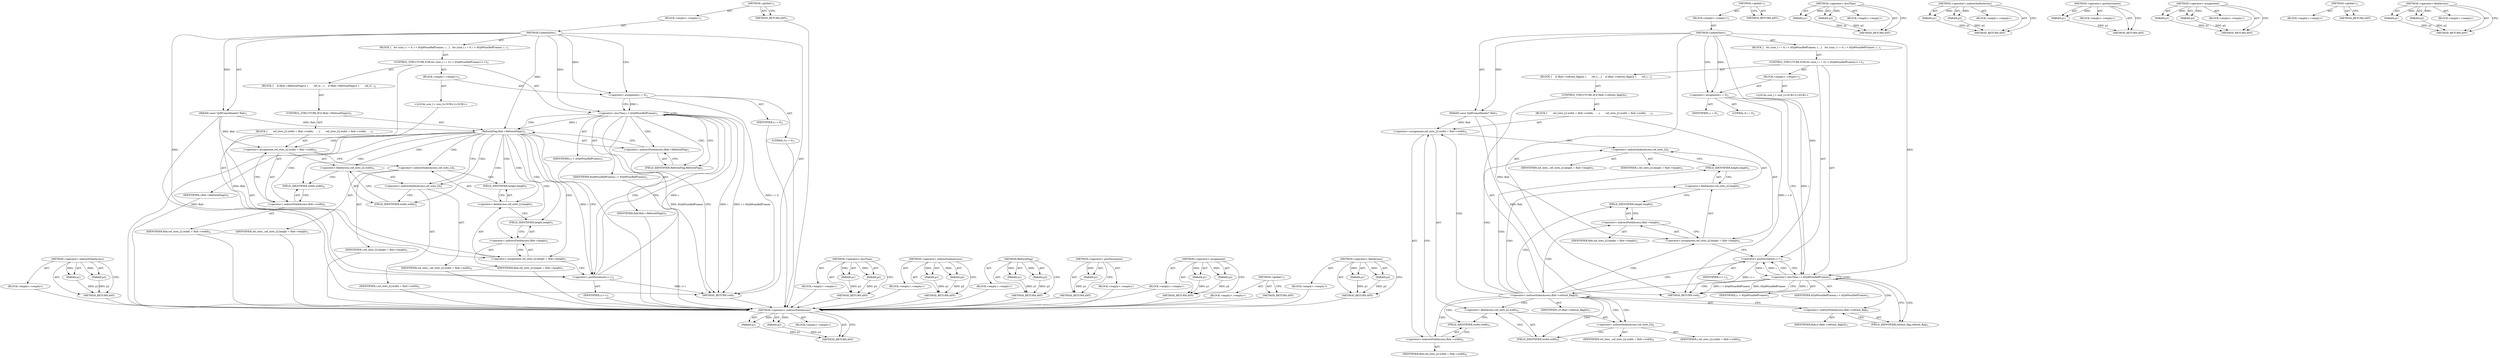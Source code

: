 digraph "&lt;operator&gt;.fieldAccess" {
vulnerable_88 [label=<(METHOD,&lt;operator&gt;.indirectFieldAccess)>];
vulnerable_89 [label=<(PARAM,p1)>];
vulnerable_90 [label=<(PARAM,p2)>];
vulnerable_91 [label=<(BLOCK,&lt;empty&gt;,&lt;empty&gt;)>];
vulnerable_92 [label=<(METHOD_RETURN,ANY)>];
vulnerable_6 [label=<(METHOD,&lt;global&gt;)<SUB>1</SUB>>];
vulnerable_7 [label=<(BLOCK,&lt;empty&gt;,&lt;empty&gt;)<SUB>1</SUB>>];
vulnerable_8 [label=<(METHOD,UpdateSlots)<SUB>1</SUB>>];
vulnerable_9 [label=<(PARAM,const Vp9FrameHeader* fhdr)<SUB>1</SUB>>];
vulnerable_10 [label=<(BLOCK,{
   for (size_t i = 0; i &lt; kVp9NumRefFrames; i...,{
   for (size_t i = 0; i &lt; kVp9NumRefFrames; i...)<SUB>1</SUB>>];
vulnerable_11 [label=<(CONTROL_STRUCTURE,FOR,for (size_t i = 0;i &lt; kVp9NumRefFrames;i++))<SUB>2</SUB>>];
vulnerable_12 [label=<(BLOCK,&lt;empty&gt;,&lt;empty&gt;)<SUB>2</SUB>>];
vulnerable_13 [label="<(LOCAL,size_t i: size_t)<SUB>2</SUB>>"];
vulnerable_14 [label=<(&lt;operator&gt;.assignment,i = 0)<SUB>2</SUB>>];
vulnerable_15 [label=<(IDENTIFIER,i,i = 0)<SUB>2</SUB>>];
vulnerable_16 [label=<(LITERAL,0,i = 0)<SUB>2</SUB>>];
vulnerable_17 [label=<(&lt;operator&gt;.lessThan,i &lt; kVp9NumRefFrames)<SUB>2</SUB>>];
vulnerable_18 [label=<(IDENTIFIER,i,i &lt; kVp9NumRefFrames)<SUB>2</SUB>>];
vulnerable_19 [label=<(IDENTIFIER,kVp9NumRefFrames,i &lt; kVp9NumRefFrames)<SUB>2</SUB>>];
vulnerable_20 [label=<(&lt;operator&gt;.postIncrement,i++)<SUB>2</SUB>>];
vulnerable_21 [label=<(IDENTIFIER,i,i++)<SUB>2</SUB>>];
vulnerable_22 [label=<(BLOCK,{
    if (fhdr-&gt;RefreshFlag(i)) {
       ref_sl...,{
    if (fhdr-&gt;RefreshFlag(i)) {
       ref_sl...)<SUB>2</SUB>>];
vulnerable_23 [label=<(CONTROL_STRUCTURE,IF,if (fhdr-&gt;RefreshFlag(i)))<SUB>3</SUB>>];
vulnerable_24 [label=<(RefreshFlag,fhdr-&gt;RefreshFlag(i))<SUB>3</SUB>>];
vulnerable_25 [label=<(&lt;operator&gt;.indirectFieldAccess,fhdr-&gt;RefreshFlag)<SUB>3</SUB>>];
vulnerable_26 [label=<(IDENTIFIER,fhdr,fhdr-&gt;RefreshFlag(i))<SUB>3</SUB>>];
vulnerable_27 [label=<(FIELD_IDENTIFIER,RefreshFlag,RefreshFlag)<SUB>3</SUB>>];
vulnerable_28 [label=<(IDENTIFIER,i,fhdr-&gt;RefreshFlag(i))<SUB>3</SUB>>];
vulnerable_29 [label=<(BLOCK,{
       ref_slots_[i].width = fhdr-&gt;width;
   ...,{
       ref_slots_[i].width = fhdr-&gt;width;
   ...)<SUB>3</SUB>>];
vulnerable_30 [label=<(&lt;operator&gt;.assignment,ref_slots_[i].width = fhdr-&gt;width)<SUB>4</SUB>>];
vulnerable_31 [label=<(&lt;operator&gt;.fieldAccess,ref_slots_[i].width)<SUB>4</SUB>>];
vulnerable_32 [label=<(&lt;operator&gt;.indirectIndexAccess,ref_slots_[i])<SUB>4</SUB>>];
vulnerable_33 [label=<(IDENTIFIER,ref_slots_,ref_slots_[i].width = fhdr-&gt;width)<SUB>4</SUB>>];
vulnerable_34 [label=<(IDENTIFIER,i,ref_slots_[i].width = fhdr-&gt;width)<SUB>4</SUB>>];
vulnerable_35 [label=<(FIELD_IDENTIFIER,width,width)<SUB>4</SUB>>];
vulnerable_36 [label=<(&lt;operator&gt;.indirectFieldAccess,fhdr-&gt;width)<SUB>4</SUB>>];
vulnerable_37 [label=<(IDENTIFIER,fhdr,ref_slots_[i].width = fhdr-&gt;width)<SUB>4</SUB>>];
vulnerable_38 [label=<(FIELD_IDENTIFIER,width,width)<SUB>4</SUB>>];
vulnerable_39 [label=<(&lt;operator&gt;.assignment,ref_slots_[i].height = fhdr-&gt;height)<SUB>5</SUB>>];
vulnerable_40 [label=<(&lt;operator&gt;.fieldAccess,ref_slots_[i].height)<SUB>5</SUB>>];
vulnerable_41 [label=<(&lt;operator&gt;.indirectIndexAccess,ref_slots_[i])<SUB>5</SUB>>];
vulnerable_42 [label=<(IDENTIFIER,ref_slots_,ref_slots_[i].height = fhdr-&gt;height)<SUB>5</SUB>>];
vulnerable_43 [label=<(IDENTIFIER,i,ref_slots_[i].height = fhdr-&gt;height)<SUB>5</SUB>>];
vulnerable_44 [label=<(FIELD_IDENTIFIER,height,height)<SUB>5</SUB>>];
vulnerable_45 [label=<(&lt;operator&gt;.indirectFieldAccess,fhdr-&gt;height)<SUB>5</SUB>>];
vulnerable_46 [label=<(IDENTIFIER,fhdr,ref_slots_[i].height = fhdr-&gt;height)<SUB>5</SUB>>];
vulnerable_47 [label=<(FIELD_IDENTIFIER,height,height)<SUB>5</SUB>>];
vulnerable_48 [label=<(METHOD_RETURN,void)<SUB>1</SUB>>];
vulnerable_50 [label=<(METHOD_RETURN,ANY)<SUB>1</SUB>>];
vulnerable_74 [label=<(METHOD,&lt;operator&gt;.lessThan)>];
vulnerable_75 [label=<(PARAM,p1)>];
vulnerable_76 [label=<(PARAM,p2)>];
vulnerable_77 [label=<(BLOCK,&lt;empty&gt;,&lt;empty&gt;)>];
vulnerable_78 [label=<(METHOD_RETURN,ANY)>];
vulnerable_98 [label=<(METHOD,&lt;operator&gt;.indirectIndexAccess)>];
vulnerable_99 [label=<(PARAM,p1)>];
vulnerable_100 [label=<(PARAM,p2)>];
vulnerable_101 [label=<(BLOCK,&lt;empty&gt;,&lt;empty&gt;)>];
vulnerable_102 [label=<(METHOD_RETURN,ANY)>];
vulnerable_83 [label=<(METHOD,RefreshFlag)>];
vulnerable_84 [label=<(PARAM,p1)>];
vulnerable_85 [label=<(PARAM,p2)>];
vulnerable_86 [label=<(BLOCK,&lt;empty&gt;,&lt;empty&gt;)>];
vulnerable_87 [label=<(METHOD_RETURN,ANY)>];
vulnerable_79 [label=<(METHOD,&lt;operator&gt;.postIncrement)>];
vulnerable_80 [label=<(PARAM,p1)>];
vulnerable_81 [label=<(BLOCK,&lt;empty&gt;,&lt;empty&gt;)>];
vulnerable_82 [label=<(METHOD_RETURN,ANY)>];
vulnerable_69 [label=<(METHOD,&lt;operator&gt;.assignment)>];
vulnerable_70 [label=<(PARAM,p1)>];
vulnerable_71 [label=<(PARAM,p2)>];
vulnerable_72 [label=<(BLOCK,&lt;empty&gt;,&lt;empty&gt;)>];
vulnerable_73 [label=<(METHOD_RETURN,ANY)>];
vulnerable_63 [label=<(METHOD,&lt;global&gt;)<SUB>1</SUB>>];
vulnerable_64 [label=<(BLOCK,&lt;empty&gt;,&lt;empty&gt;)>];
vulnerable_65 [label=<(METHOD_RETURN,ANY)>];
vulnerable_93 [label=<(METHOD,&lt;operator&gt;.fieldAccess)>];
vulnerable_94 [label=<(PARAM,p1)>];
vulnerable_95 [label=<(PARAM,p2)>];
vulnerable_96 [label=<(BLOCK,&lt;empty&gt;,&lt;empty&gt;)>];
vulnerable_97 [label=<(METHOD_RETURN,ANY)>];
fixed_88 [label=<(METHOD,&lt;operator&gt;.indirectFieldAccess)>];
fixed_89 [label=<(PARAM,p1)>];
fixed_90 [label=<(PARAM,p2)>];
fixed_91 [label=<(BLOCK,&lt;empty&gt;,&lt;empty&gt;)>];
fixed_92 [label=<(METHOD_RETURN,ANY)>];
fixed_6 [label=<(METHOD,&lt;global&gt;)<SUB>1</SUB>>];
fixed_7 [label=<(BLOCK,&lt;empty&gt;,&lt;empty&gt;)<SUB>1</SUB>>];
fixed_8 [label=<(METHOD,UpdateSlots)<SUB>1</SUB>>];
fixed_9 [label=<(PARAM,const Vp9FrameHeader* fhdr)<SUB>1</SUB>>];
fixed_10 [label=<(BLOCK,{
   for (size_t i = 0; i &lt; kVp9NumRefFrames; i...,{
   for (size_t i = 0; i &lt; kVp9NumRefFrames; i...)<SUB>1</SUB>>];
fixed_11 [label=<(CONTROL_STRUCTURE,FOR,for (size_t i = 0;i &lt; kVp9NumRefFrames;i++))<SUB>2</SUB>>];
fixed_12 [label=<(BLOCK,&lt;empty&gt;,&lt;empty&gt;)<SUB>2</SUB>>];
fixed_13 [label="<(LOCAL,size_t i: size_t)<SUB>2</SUB>>"];
fixed_14 [label=<(&lt;operator&gt;.assignment,i = 0)<SUB>2</SUB>>];
fixed_15 [label=<(IDENTIFIER,i,i = 0)<SUB>2</SUB>>];
fixed_16 [label=<(LITERAL,0,i = 0)<SUB>2</SUB>>];
fixed_17 [label=<(&lt;operator&gt;.lessThan,i &lt; kVp9NumRefFrames)<SUB>2</SUB>>];
fixed_18 [label=<(IDENTIFIER,i,i &lt; kVp9NumRefFrames)<SUB>2</SUB>>];
fixed_19 [label=<(IDENTIFIER,kVp9NumRefFrames,i &lt; kVp9NumRefFrames)<SUB>2</SUB>>];
fixed_20 [label=<(&lt;operator&gt;.postIncrement,i++)<SUB>2</SUB>>];
fixed_21 [label=<(IDENTIFIER,i,i++)<SUB>2</SUB>>];
fixed_22 [label=<(BLOCK,{
    if (fhdr-&gt;refresh_flag[i]) {
       ref_s...,{
    if (fhdr-&gt;refresh_flag[i]) {
       ref_s...)<SUB>2</SUB>>];
fixed_23 [label=<(CONTROL_STRUCTURE,IF,if (fhdr-&gt;refresh_flag[i]))<SUB>3</SUB>>];
fixed_24 [label=<(&lt;operator&gt;.indirectIndexAccess,fhdr-&gt;refresh_flag[i])<SUB>3</SUB>>];
fixed_25 [label=<(&lt;operator&gt;.indirectFieldAccess,fhdr-&gt;refresh_flag)<SUB>3</SUB>>];
fixed_26 [label=<(IDENTIFIER,fhdr,if (fhdr-&gt;refresh_flag[i]))<SUB>3</SUB>>];
fixed_27 [label=<(FIELD_IDENTIFIER,refresh_flag,refresh_flag)<SUB>3</SUB>>];
fixed_28 [label=<(IDENTIFIER,i,if (fhdr-&gt;refresh_flag[i]))<SUB>3</SUB>>];
fixed_29 [label=<(BLOCK,{
       ref_slots_[i].width = fhdr-&gt;width;
   ...,{
       ref_slots_[i].width = fhdr-&gt;width;
   ...)<SUB>3</SUB>>];
fixed_30 [label=<(&lt;operator&gt;.assignment,ref_slots_[i].width = fhdr-&gt;width)<SUB>4</SUB>>];
fixed_31 [label=<(&lt;operator&gt;.fieldAccess,ref_slots_[i].width)<SUB>4</SUB>>];
fixed_32 [label=<(&lt;operator&gt;.indirectIndexAccess,ref_slots_[i])<SUB>4</SUB>>];
fixed_33 [label=<(IDENTIFIER,ref_slots_,ref_slots_[i].width = fhdr-&gt;width)<SUB>4</SUB>>];
fixed_34 [label=<(IDENTIFIER,i,ref_slots_[i].width = fhdr-&gt;width)<SUB>4</SUB>>];
fixed_35 [label=<(FIELD_IDENTIFIER,width,width)<SUB>4</SUB>>];
fixed_36 [label=<(&lt;operator&gt;.indirectFieldAccess,fhdr-&gt;width)<SUB>4</SUB>>];
fixed_37 [label=<(IDENTIFIER,fhdr,ref_slots_[i].width = fhdr-&gt;width)<SUB>4</SUB>>];
fixed_38 [label=<(FIELD_IDENTIFIER,width,width)<SUB>4</SUB>>];
fixed_39 [label=<(&lt;operator&gt;.assignment,ref_slots_[i].height = fhdr-&gt;height)<SUB>5</SUB>>];
fixed_40 [label=<(&lt;operator&gt;.fieldAccess,ref_slots_[i].height)<SUB>5</SUB>>];
fixed_41 [label=<(&lt;operator&gt;.indirectIndexAccess,ref_slots_[i])<SUB>5</SUB>>];
fixed_42 [label=<(IDENTIFIER,ref_slots_,ref_slots_[i].height = fhdr-&gt;height)<SUB>5</SUB>>];
fixed_43 [label=<(IDENTIFIER,i,ref_slots_[i].height = fhdr-&gt;height)<SUB>5</SUB>>];
fixed_44 [label=<(FIELD_IDENTIFIER,height,height)<SUB>5</SUB>>];
fixed_45 [label=<(&lt;operator&gt;.indirectFieldAccess,fhdr-&gt;height)<SUB>5</SUB>>];
fixed_46 [label=<(IDENTIFIER,fhdr,ref_slots_[i].height = fhdr-&gt;height)<SUB>5</SUB>>];
fixed_47 [label=<(FIELD_IDENTIFIER,height,height)<SUB>5</SUB>>];
fixed_48 [label=<(METHOD_RETURN,void)<SUB>1</SUB>>];
fixed_50 [label=<(METHOD_RETURN,ANY)<SUB>1</SUB>>];
fixed_74 [label=<(METHOD,&lt;operator&gt;.lessThan)>];
fixed_75 [label=<(PARAM,p1)>];
fixed_76 [label=<(PARAM,p2)>];
fixed_77 [label=<(BLOCK,&lt;empty&gt;,&lt;empty&gt;)>];
fixed_78 [label=<(METHOD_RETURN,ANY)>];
fixed_83 [label=<(METHOD,&lt;operator&gt;.indirectIndexAccess)>];
fixed_84 [label=<(PARAM,p1)>];
fixed_85 [label=<(PARAM,p2)>];
fixed_86 [label=<(BLOCK,&lt;empty&gt;,&lt;empty&gt;)>];
fixed_87 [label=<(METHOD_RETURN,ANY)>];
fixed_79 [label=<(METHOD,&lt;operator&gt;.postIncrement)>];
fixed_80 [label=<(PARAM,p1)>];
fixed_81 [label=<(BLOCK,&lt;empty&gt;,&lt;empty&gt;)>];
fixed_82 [label=<(METHOD_RETURN,ANY)>];
fixed_69 [label=<(METHOD,&lt;operator&gt;.assignment)>];
fixed_70 [label=<(PARAM,p1)>];
fixed_71 [label=<(PARAM,p2)>];
fixed_72 [label=<(BLOCK,&lt;empty&gt;,&lt;empty&gt;)>];
fixed_73 [label=<(METHOD_RETURN,ANY)>];
fixed_63 [label=<(METHOD,&lt;global&gt;)<SUB>1</SUB>>];
fixed_64 [label=<(BLOCK,&lt;empty&gt;,&lt;empty&gt;)>];
fixed_65 [label=<(METHOD_RETURN,ANY)>];
fixed_93 [label=<(METHOD,&lt;operator&gt;.fieldAccess)>];
fixed_94 [label=<(PARAM,p1)>];
fixed_95 [label=<(PARAM,p2)>];
fixed_96 [label=<(BLOCK,&lt;empty&gt;,&lt;empty&gt;)>];
fixed_97 [label=<(METHOD_RETURN,ANY)>];
vulnerable_88 -> vulnerable_89  [key=0, label="AST: "];
vulnerable_88 -> vulnerable_89  [key=1, label="DDG: "];
vulnerable_88 -> vulnerable_91  [key=0, label="AST: "];
vulnerable_88 -> vulnerable_90  [key=0, label="AST: "];
vulnerable_88 -> vulnerable_90  [key=1, label="DDG: "];
vulnerable_88 -> vulnerable_92  [key=0, label="AST: "];
vulnerable_88 -> vulnerable_92  [key=1, label="CFG: "];
vulnerable_89 -> vulnerable_92  [key=0, label="DDG: p1"];
vulnerable_90 -> vulnerable_92  [key=0, label="DDG: p2"];
vulnerable_91 -> fixed_88  [key=0];
vulnerable_92 -> fixed_88  [key=0];
vulnerable_6 -> vulnerable_7  [key=0, label="AST: "];
vulnerable_6 -> vulnerable_50  [key=0, label="AST: "];
vulnerable_6 -> vulnerable_50  [key=1, label="CFG: "];
vulnerable_7 -> vulnerable_8  [key=0, label="AST: "];
vulnerable_8 -> vulnerable_9  [key=0, label="AST: "];
vulnerable_8 -> vulnerable_9  [key=1, label="DDG: "];
vulnerable_8 -> vulnerable_10  [key=0, label="AST: "];
vulnerable_8 -> vulnerable_48  [key=0, label="AST: "];
vulnerable_8 -> vulnerable_14  [key=0, label="CFG: "];
vulnerable_8 -> vulnerable_14  [key=1, label="DDG: "];
vulnerable_8 -> vulnerable_17  [key=0, label="DDG: "];
vulnerable_8 -> vulnerable_20  [key=0, label="DDG: "];
vulnerable_8 -> vulnerable_24  [key=0, label="DDG: "];
vulnerable_9 -> vulnerable_48  [key=0, label="DDG: fhdr"];
vulnerable_9 -> vulnerable_24  [key=0, label="DDG: fhdr"];
vulnerable_9 -> vulnerable_30  [key=0, label="DDG: fhdr"];
vulnerable_9 -> vulnerable_39  [key=0, label="DDG: fhdr"];
vulnerable_10 -> vulnerable_11  [key=0, label="AST: "];
vulnerable_11 -> vulnerable_12  [key=0, label="AST: "];
vulnerable_11 -> vulnerable_17  [key=0, label="AST: "];
vulnerable_11 -> vulnerable_20  [key=0, label="AST: "];
vulnerable_11 -> vulnerable_22  [key=0, label="AST: "];
vulnerable_12 -> vulnerable_13  [key=0, label="AST: "];
vulnerable_12 -> vulnerable_14  [key=0, label="AST: "];
vulnerable_13 -> fixed_88  [key=0];
vulnerable_14 -> vulnerable_15  [key=0, label="AST: "];
vulnerable_14 -> vulnerable_16  [key=0, label="AST: "];
vulnerable_14 -> vulnerable_17  [key=0, label="CFG: "];
vulnerable_14 -> vulnerable_17  [key=1, label="DDG: i"];
vulnerable_14 -> vulnerable_48  [key=0, label="DDG: i = 0"];
vulnerable_15 -> fixed_88  [key=0];
vulnerable_16 -> fixed_88  [key=0];
vulnerable_17 -> vulnerable_18  [key=0, label="AST: "];
vulnerable_17 -> vulnerable_19  [key=0, label="AST: "];
vulnerable_17 -> vulnerable_48  [key=0, label="CFG: "];
vulnerable_17 -> vulnerable_48  [key=1, label="DDG: i"];
vulnerable_17 -> vulnerable_48  [key=2, label="DDG: i &lt; kVp9NumRefFrames"];
vulnerable_17 -> vulnerable_48  [key=3, label="DDG: kVp9NumRefFrames"];
vulnerable_17 -> vulnerable_27  [key=0, label="CFG: "];
vulnerable_17 -> vulnerable_27  [key=1, label="CDG: "];
vulnerable_17 -> vulnerable_24  [key=0, label="DDG: i"];
vulnerable_17 -> vulnerable_24  [key=1, label="CDG: "];
vulnerable_17 -> vulnerable_17  [key=0, label="CDG: "];
vulnerable_17 -> vulnerable_20  [key=0, label="CDG: "];
vulnerable_17 -> vulnerable_25  [key=0, label="CDG: "];
vulnerable_18 -> fixed_88  [key=0];
vulnerable_19 -> fixed_88  [key=0];
vulnerable_20 -> vulnerable_21  [key=0, label="AST: "];
vulnerable_20 -> vulnerable_17  [key=0, label="CFG: "];
vulnerable_20 -> vulnerable_17  [key=1, label="DDG: i"];
vulnerable_20 -> vulnerable_48  [key=0, label="DDG: i++"];
vulnerable_21 -> fixed_88  [key=0];
vulnerable_22 -> vulnerable_23  [key=0, label="AST: "];
vulnerable_23 -> vulnerable_24  [key=0, label="AST: "];
vulnerable_23 -> vulnerable_29  [key=0, label="AST: "];
vulnerable_24 -> vulnerable_25  [key=0, label="AST: "];
vulnerable_24 -> vulnerable_28  [key=0, label="AST: "];
vulnerable_24 -> vulnerable_32  [key=0, label="CFG: "];
vulnerable_24 -> vulnerable_32  [key=1, label="CDG: "];
vulnerable_24 -> vulnerable_20  [key=0, label="CFG: "];
vulnerable_24 -> vulnerable_20  [key=1, label="DDG: i"];
vulnerable_24 -> vulnerable_47  [key=0, label="CDG: "];
vulnerable_24 -> vulnerable_30  [key=0, label="CDG: "];
vulnerable_24 -> vulnerable_36  [key=0, label="CDG: "];
vulnerable_24 -> vulnerable_38  [key=0, label="CDG: "];
vulnerable_24 -> vulnerable_41  [key=0, label="CDG: "];
vulnerable_24 -> vulnerable_45  [key=0, label="CDG: "];
vulnerable_24 -> vulnerable_40  [key=0, label="CDG: "];
vulnerable_24 -> vulnerable_44  [key=0, label="CDG: "];
vulnerable_24 -> vulnerable_35  [key=0, label="CDG: "];
vulnerable_24 -> vulnerable_39  [key=0, label="CDG: "];
vulnerable_24 -> vulnerable_31  [key=0, label="CDG: "];
vulnerable_25 -> vulnerable_26  [key=0, label="AST: "];
vulnerable_25 -> vulnerable_27  [key=0, label="AST: "];
vulnerable_25 -> vulnerable_24  [key=0, label="CFG: "];
vulnerable_26 -> fixed_88  [key=0];
vulnerable_27 -> vulnerable_25  [key=0, label="CFG: "];
vulnerable_28 -> fixed_88  [key=0];
vulnerable_29 -> vulnerable_30  [key=0, label="AST: "];
vulnerable_29 -> vulnerable_39  [key=0, label="AST: "];
vulnerable_30 -> vulnerable_31  [key=0, label="AST: "];
vulnerable_30 -> vulnerable_36  [key=0, label="AST: "];
vulnerable_30 -> vulnerable_41  [key=0, label="CFG: "];
vulnerable_31 -> vulnerable_32  [key=0, label="AST: "];
vulnerable_31 -> vulnerable_35  [key=0, label="AST: "];
vulnerable_31 -> vulnerable_38  [key=0, label="CFG: "];
vulnerable_32 -> vulnerable_33  [key=0, label="AST: "];
vulnerable_32 -> vulnerable_34  [key=0, label="AST: "];
vulnerable_32 -> vulnerable_35  [key=0, label="CFG: "];
vulnerable_33 -> fixed_88  [key=0];
vulnerable_34 -> fixed_88  [key=0];
vulnerable_35 -> vulnerable_31  [key=0, label="CFG: "];
vulnerable_36 -> vulnerable_37  [key=0, label="AST: "];
vulnerable_36 -> vulnerable_38  [key=0, label="AST: "];
vulnerable_36 -> vulnerable_30  [key=0, label="CFG: "];
vulnerable_37 -> fixed_88  [key=0];
vulnerable_38 -> vulnerable_36  [key=0, label="CFG: "];
vulnerable_39 -> vulnerable_40  [key=0, label="AST: "];
vulnerable_39 -> vulnerable_45  [key=0, label="AST: "];
vulnerable_39 -> vulnerable_20  [key=0, label="CFG: "];
vulnerable_40 -> vulnerable_41  [key=0, label="AST: "];
vulnerable_40 -> vulnerable_44  [key=0, label="AST: "];
vulnerable_40 -> vulnerable_47  [key=0, label="CFG: "];
vulnerable_41 -> vulnerable_42  [key=0, label="AST: "];
vulnerable_41 -> vulnerable_43  [key=0, label="AST: "];
vulnerable_41 -> vulnerable_44  [key=0, label="CFG: "];
vulnerable_42 -> fixed_88  [key=0];
vulnerable_43 -> fixed_88  [key=0];
vulnerable_44 -> vulnerable_40  [key=0, label="CFG: "];
vulnerable_45 -> vulnerable_46  [key=0, label="AST: "];
vulnerable_45 -> vulnerable_47  [key=0, label="AST: "];
vulnerable_45 -> vulnerable_39  [key=0, label="CFG: "];
vulnerable_46 -> fixed_88  [key=0];
vulnerable_47 -> vulnerable_45  [key=0, label="CFG: "];
vulnerable_48 -> fixed_88  [key=0];
vulnerable_50 -> fixed_88  [key=0];
vulnerable_74 -> vulnerable_75  [key=0, label="AST: "];
vulnerable_74 -> vulnerable_75  [key=1, label="DDG: "];
vulnerable_74 -> vulnerable_77  [key=0, label="AST: "];
vulnerable_74 -> vulnerable_76  [key=0, label="AST: "];
vulnerable_74 -> vulnerable_76  [key=1, label="DDG: "];
vulnerable_74 -> vulnerable_78  [key=0, label="AST: "];
vulnerable_74 -> vulnerable_78  [key=1, label="CFG: "];
vulnerable_75 -> vulnerable_78  [key=0, label="DDG: p1"];
vulnerable_76 -> vulnerable_78  [key=0, label="DDG: p2"];
vulnerable_77 -> fixed_88  [key=0];
vulnerable_78 -> fixed_88  [key=0];
vulnerable_98 -> vulnerable_99  [key=0, label="AST: "];
vulnerable_98 -> vulnerable_99  [key=1, label="DDG: "];
vulnerable_98 -> vulnerable_101  [key=0, label="AST: "];
vulnerable_98 -> vulnerable_100  [key=0, label="AST: "];
vulnerable_98 -> vulnerable_100  [key=1, label="DDG: "];
vulnerable_98 -> vulnerable_102  [key=0, label="AST: "];
vulnerable_98 -> vulnerable_102  [key=1, label="CFG: "];
vulnerable_99 -> vulnerable_102  [key=0, label="DDG: p1"];
vulnerable_100 -> vulnerable_102  [key=0, label="DDG: p2"];
vulnerable_101 -> fixed_88  [key=0];
vulnerable_102 -> fixed_88  [key=0];
vulnerable_83 -> vulnerable_84  [key=0, label="AST: "];
vulnerable_83 -> vulnerable_84  [key=1, label="DDG: "];
vulnerable_83 -> vulnerable_86  [key=0, label="AST: "];
vulnerable_83 -> vulnerable_85  [key=0, label="AST: "];
vulnerable_83 -> vulnerable_85  [key=1, label="DDG: "];
vulnerable_83 -> vulnerable_87  [key=0, label="AST: "];
vulnerable_83 -> vulnerable_87  [key=1, label="CFG: "];
vulnerable_84 -> vulnerable_87  [key=0, label="DDG: p1"];
vulnerable_85 -> vulnerable_87  [key=0, label="DDG: p2"];
vulnerable_86 -> fixed_88  [key=0];
vulnerable_87 -> fixed_88  [key=0];
vulnerable_79 -> vulnerable_80  [key=0, label="AST: "];
vulnerable_79 -> vulnerable_80  [key=1, label="DDG: "];
vulnerable_79 -> vulnerable_81  [key=0, label="AST: "];
vulnerable_79 -> vulnerable_82  [key=0, label="AST: "];
vulnerable_79 -> vulnerable_82  [key=1, label="CFG: "];
vulnerable_80 -> vulnerable_82  [key=0, label="DDG: p1"];
vulnerable_81 -> fixed_88  [key=0];
vulnerable_82 -> fixed_88  [key=0];
vulnerable_69 -> vulnerable_70  [key=0, label="AST: "];
vulnerable_69 -> vulnerable_70  [key=1, label="DDG: "];
vulnerable_69 -> vulnerable_72  [key=0, label="AST: "];
vulnerable_69 -> vulnerable_71  [key=0, label="AST: "];
vulnerable_69 -> vulnerable_71  [key=1, label="DDG: "];
vulnerable_69 -> vulnerable_73  [key=0, label="AST: "];
vulnerable_69 -> vulnerable_73  [key=1, label="CFG: "];
vulnerable_70 -> vulnerable_73  [key=0, label="DDG: p1"];
vulnerable_71 -> vulnerable_73  [key=0, label="DDG: p2"];
vulnerable_72 -> fixed_88  [key=0];
vulnerable_73 -> fixed_88  [key=0];
vulnerable_63 -> vulnerable_64  [key=0, label="AST: "];
vulnerable_63 -> vulnerable_65  [key=0, label="AST: "];
vulnerable_63 -> vulnerable_65  [key=1, label="CFG: "];
vulnerable_64 -> fixed_88  [key=0];
vulnerable_65 -> fixed_88  [key=0];
vulnerable_93 -> vulnerable_94  [key=0, label="AST: "];
vulnerable_93 -> vulnerable_94  [key=1, label="DDG: "];
vulnerable_93 -> vulnerable_96  [key=0, label="AST: "];
vulnerable_93 -> vulnerable_95  [key=0, label="AST: "];
vulnerable_93 -> vulnerable_95  [key=1, label="DDG: "];
vulnerable_93 -> vulnerable_97  [key=0, label="AST: "];
vulnerable_93 -> vulnerable_97  [key=1, label="CFG: "];
vulnerable_94 -> vulnerable_97  [key=0, label="DDG: p1"];
vulnerable_95 -> vulnerable_97  [key=0, label="DDG: p2"];
vulnerable_96 -> fixed_88  [key=0];
vulnerable_97 -> fixed_88  [key=0];
fixed_88 -> fixed_89  [key=0, label="AST: "];
fixed_88 -> fixed_89  [key=1, label="DDG: "];
fixed_88 -> fixed_91  [key=0, label="AST: "];
fixed_88 -> fixed_90  [key=0, label="AST: "];
fixed_88 -> fixed_90  [key=1, label="DDG: "];
fixed_88 -> fixed_92  [key=0, label="AST: "];
fixed_88 -> fixed_92  [key=1, label="CFG: "];
fixed_89 -> fixed_92  [key=0, label="DDG: p1"];
fixed_90 -> fixed_92  [key=0, label="DDG: p2"];
fixed_6 -> fixed_7  [key=0, label="AST: "];
fixed_6 -> fixed_50  [key=0, label="AST: "];
fixed_6 -> fixed_50  [key=1, label="CFG: "];
fixed_7 -> fixed_8  [key=0, label="AST: "];
fixed_8 -> fixed_9  [key=0, label="AST: "];
fixed_8 -> fixed_9  [key=1, label="DDG: "];
fixed_8 -> fixed_10  [key=0, label="AST: "];
fixed_8 -> fixed_48  [key=0, label="AST: "];
fixed_8 -> fixed_14  [key=0, label="CFG: "];
fixed_8 -> fixed_14  [key=1, label="DDG: "];
fixed_8 -> fixed_17  [key=0, label="DDG: "];
fixed_8 -> fixed_20  [key=0, label="DDG: "];
fixed_9 -> fixed_48  [key=0, label="DDG: fhdr"];
fixed_9 -> fixed_30  [key=0, label="DDG: fhdr"];
fixed_9 -> fixed_39  [key=0, label="DDG: fhdr"];
fixed_10 -> fixed_11  [key=0, label="AST: "];
fixed_11 -> fixed_12  [key=0, label="AST: "];
fixed_11 -> fixed_17  [key=0, label="AST: "];
fixed_11 -> fixed_20  [key=0, label="AST: "];
fixed_11 -> fixed_22  [key=0, label="AST: "];
fixed_12 -> fixed_13  [key=0, label="AST: "];
fixed_12 -> fixed_14  [key=0, label="AST: "];
fixed_14 -> fixed_15  [key=0, label="AST: "];
fixed_14 -> fixed_16  [key=0, label="AST: "];
fixed_14 -> fixed_17  [key=0, label="CFG: "];
fixed_14 -> fixed_17  [key=1, label="DDG: i"];
fixed_14 -> fixed_48  [key=0, label="DDG: i = 0"];
fixed_17 -> fixed_18  [key=0, label="AST: "];
fixed_17 -> fixed_19  [key=0, label="AST: "];
fixed_17 -> fixed_48  [key=0, label="CFG: "];
fixed_17 -> fixed_48  [key=1, label="DDG: i"];
fixed_17 -> fixed_48  [key=2, label="DDG: i &lt; kVp9NumRefFrames"];
fixed_17 -> fixed_48  [key=3, label="DDG: kVp9NumRefFrames"];
fixed_17 -> fixed_27  [key=0, label="CFG: "];
fixed_17 -> fixed_27  [key=1, label="CDG: "];
fixed_17 -> fixed_20  [key=0, label="DDG: i"];
fixed_17 -> fixed_20  [key=1, label="CDG: "];
fixed_17 -> fixed_24  [key=0, label="CDG: "];
fixed_17 -> fixed_17  [key=0, label="CDG: "];
fixed_17 -> fixed_25  [key=0, label="CDG: "];
fixed_20 -> fixed_21  [key=0, label="AST: "];
fixed_20 -> fixed_17  [key=0, label="CFG: "];
fixed_20 -> fixed_17  [key=1, label="DDG: i"];
fixed_20 -> fixed_48  [key=0, label="DDG: i++"];
fixed_22 -> fixed_23  [key=0, label="AST: "];
fixed_23 -> fixed_24  [key=0, label="AST: "];
fixed_23 -> fixed_29  [key=0, label="AST: "];
fixed_24 -> fixed_25  [key=0, label="AST: "];
fixed_24 -> fixed_28  [key=0, label="AST: "];
fixed_24 -> fixed_32  [key=0, label="CFG: "];
fixed_24 -> fixed_32  [key=1, label="CDG: "];
fixed_24 -> fixed_20  [key=0, label="CFG: "];
fixed_24 -> fixed_47  [key=0, label="CDG: "];
fixed_24 -> fixed_30  [key=0, label="CDG: "];
fixed_24 -> fixed_36  [key=0, label="CDG: "];
fixed_24 -> fixed_38  [key=0, label="CDG: "];
fixed_24 -> fixed_41  [key=0, label="CDG: "];
fixed_24 -> fixed_45  [key=0, label="CDG: "];
fixed_24 -> fixed_40  [key=0, label="CDG: "];
fixed_24 -> fixed_44  [key=0, label="CDG: "];
fixed_24 -> fixed_35  [key=0, label="CDG: "];
fixed_24 -> fixed_39  [key=0, label="CDG: "];
fixed_24 -> fixed_31  [key=0, label="CDG: "];
fixed_25 -> fixed_26  [key=0, label="AST: "];
fixed_25 -> fixed_27  [key=0, label="AST: "];
fixed_25 -> fixed_24  [key=0, label="CFG: "];
fixed_27 -> fixed_25  [key=0, label="CFG: "];
fixed_29 -> fixed_30  [key=0, label="AST: "];
fixed_29 -> fixed_39  [key=0, label="AST: "];
fixed_30 -> fixed_31  [key=0, label="AST: "];
fixed_30 -> fixed_36  [key=0, label="AST: "];
fixed_30 -> fixed_41  [key=0, label="CFG: "];
fixed_31 -> fixed_32  [key=0, label="AST: "];
fixed_31 -> fixed_35  [key=0, label="AST: "];
fixed_31 -> fixed_38  [key=0, label="CFG: "];
fixed_32 -> fixed_33  [key=0, label="AST: "];
fixed_32 -> fixed_34  [key=0, label="AST: "];
fixed_32 -> fixed_35  [key=0, label="CFG: "];
fixed_35 -> fixed_31  [key=0, label="CFG: "];
fixed_36 -> fixed_37  [key=0, label="AST: "];
fixed_36 -> fixed_38  [key=0, label="AST: "];
fixed_36 -> fixed_30  [key=0, label="CFG: "];
fixed_38 -> fixed_36  [key=0, label="CFG: "];
fixed_39 -> fixed_40  [key=0, label="AST: "];
fixed_39 -> fixed_45  [key=0, label="AST: "];
fixed_39 -> fixed_20  [key=0, label="CFG: "];
fixed_40 -> fixed_41  [key=0, label="AST: "];
fixed_40 -> fixed_44  [key=0, label="AST: "];
fixed_40 -> fixed_47  [key=0, label="CFG: "];
fixed_41 -> fixed_42  [key=0, label="AST: "];
fixed_41 -> fixed_43  [key=0, label="AST: "];
fixed_41 -> fixed_44  [key=0, label="CFG: "];
fixed_44 -> fixed_40  [key=0, label="CFG: "];
fixed_45 -> fixed_46  [key=0, label="AST: "];
fixed_45 -> fixed_47  [key=0, label="AST: "];
fixed_45 -> fixed_39  [key=0, label="CFG: "];
fixed_47 -> fixed_45  [key=0, label="CFG: "];
fixed_74 -> fixed_75  [key=0, label="AST: "];
fixed_74 -> fixed_75  [key=1, label="DDG: "];
fixed_74 -> fixed_77  [key=0, label="AST: "];
fixed_74 -> fixed_76  [key=0, label="AST: "];
fixed_74 -> fixed_76  [key=1, label="DDG: "];
fixed_74 -> fixed_78  [key=0, label="AST: "];
fixed_74 -> fixed_78  [key=1, label="CFG: "];
fixed_75 -> fixed_78  [key=0, label="DDG: p1"];
fixed_76 -> fixed_78  [key=0, label="DDG: p2"];
fixed_83 -> fixed_84  [key=0, label="AST: "];
fixed_83 -> fixed_84  [key=1, label="DDG: "];
fixed_83 -> fixed_86  [key=0, label="AST: "];
fixed_83 -> fixed_85  [key=0, label="AST: "];
fixed_83 -> fixed_85  [key=1, label="DDG: "];
fixed_83 -> fixed_87  [key=0, label="AST: "];
fixed_83 -> fixed_87  [key=1, label="CFG: "];
fixed_84 -> fixed_87  [key=0, label="DDG: p1"];
fixed_85 -> fixed_87  [key=0, label="DDG: p2"];
fixed_79 -> fixed_80  [key=0, label="AST: "];
fixed_79 -> fixed_80  [key=1, label="DDG: "];
fixed_79 -> fixed_81  [key=0, label="AST: "];
fixed_79 -> fixed_82  [key=0, label="AST: "];
fixed_79 -> fixed_82  [key=1, label="CFG: "];
fixed_80 -> fixed_82  [key=0, label="DDG: p1"];
fixed_69 -> fixed_70  [key=0, label="AST: "];
fixed_69 -> fixed_70  [key=1, label="DDG: "];
fixed_69 -> fixed_72  [key=0, label="AST: "];
fixed_69 -> fixed_71  [key=0, label="AST: "];
fixed_69 -> fixed_71  [key=1, label="DDG: "];
fixed_69 -> fixed_73  [key=0, label="AST: "];
fixed_69 -> fixed_73  [key=1, label="CFG: "];
fixed_70 -> fixed_73  [key=0, label="DDG: p1"];
fixed_71 -> fixed_73  [key=0, label="DDG: p2"];
fixed_63 -> fixed_64  [key=0, label="AST: "];
fixed_63 -> fixed_65  [key=0, label="AST: "];
fixed_63 -> fixed_65  [key=1, label="CFG: "];
fixed_93 -> fixed_94  [key=0, label="AST: "];
fixed_93 -> fixed_94  [key=1, label="DDG: "];
fixed_93 -> fixed_96  [key=0, label="AST: "];
fixed_93 -> fixed_95  [key=0, label="AST: "];
fixed_93 -> fixed_95  [key=1, label="DDG: "];
fixed_93 -> fixed_97  [key=0, label="AST: "];
fixed_93 -> fixed_97  [key=1, label="CFG: "];
fixed_94 -> fixed_97  [key=0, label="DDG: p1"];
fixed_95 -> fixed_97  [key=0, label="DDG: p2"];
}
